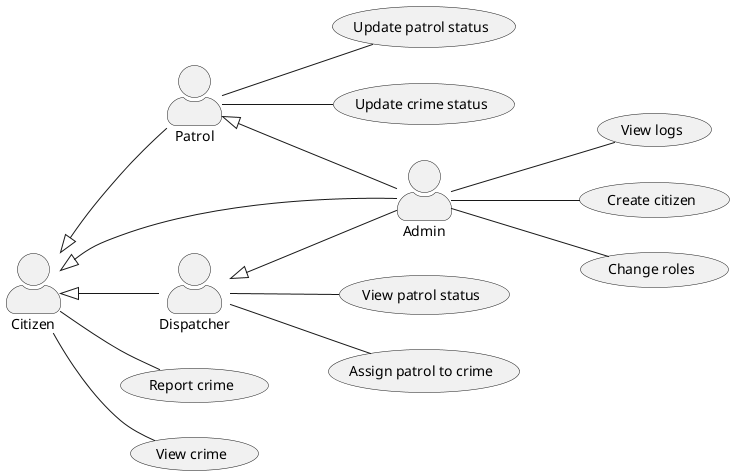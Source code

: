 @startuml
left to right direction
skinparam actorStyle awesome

actor Citizen
actor Patrol
actor Dispatcher
actor Admin

Citizen <|-- Patrol
Citizen <|-- Dispatcher
Citizen <|-- Admin
Patrol  <|-- Admin
Dispatcher <|-- Admin


usecase "Report crime" as UC_ReportCrime
usecase "View crime" as UC_ViewCrime
usecase "Assign patrol to crime" as UC_AssignPatrol
usecase "Update patrol status" as UC_UpdatePatrol
usecase "Update crime status" as UC_UpdateCrime
usecase "View patrol status" as UC_ViewPatrol
usecase "View logs" as UC_ViewLogs
usecase "Create citizen" as UC_CreateCitizen
usecase "Change roles" as UC_ChangeRoles


Citizen -- UC_ReportCrime
Citizen -- UC_ViewCrime

Patrol -- UC_UpdatePatrol
Patrol -- UC_UpdateCrime

Dispatcher -- UC_ViewPatrol
Dispatcher -- UC_AssignPatrol

Admin -- UC_ViewLogs
Admin -- UC_CreateCitizen
Admin -- UC_ChangeRoles
@enduml
